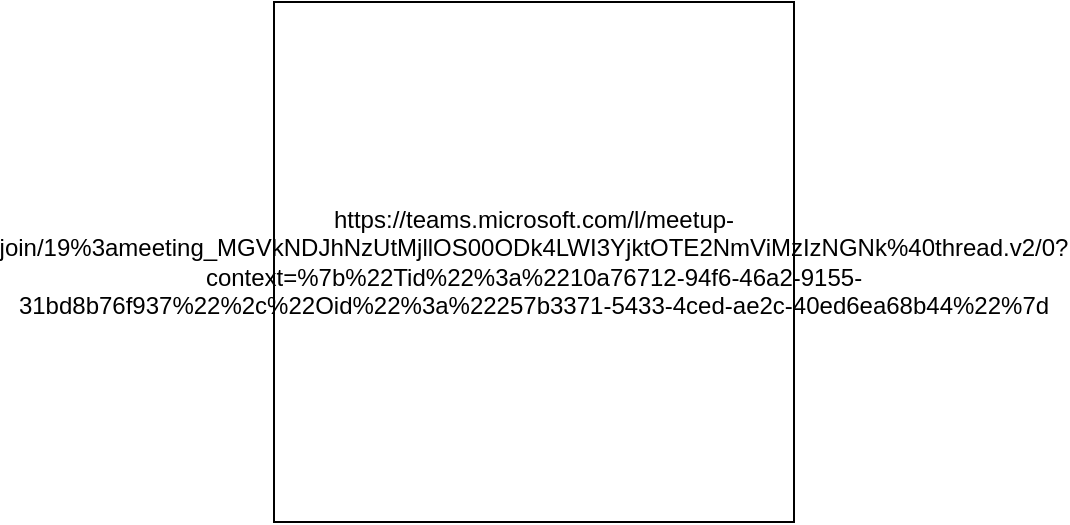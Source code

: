 <mxfile version="28.1.0">
  <diagram name="Página-1" id="LPzA1EdKOrGCX12UJips">
    <mxGraphModel dx="872" dy="421" grid="1" gridSize="10" guides="1" tooltips="1" connect="1" arrows="1" fold="1" page="1" pageScale="1" pageWidth="827" pageHeight="1169" math="0" shadow="0">
      <root>
        <mxCell id="0" />
        <mxCell id="1" parent="0" />
        <mxCell id="fDY8WagoMxv6HgcgvUBz-1" value="https://teams.microsoft.com/l/meetup-join/19%3ameeting_MGVkNDJhNzUtMjllOS00ODk4LWI3YjktOTE2NmViMzIzNGNk%40thread.v2/0?context=%7b%22Tid%22%3a%2210a76712-94f6-46a2-9155-31bd8b76f937%22%2c%22Oid%22%3a%22257b3371-5433-4ced-ae2c-40ed6ea68b44%22%7d" style="whiteSpace=wrap;html=1;aspect=fixed;" parent="1" vertex="1">
          <mxGeometry x="190" width="260" height="260" as="geometry" />
        </mxCell>
      </root>
    </mxGraphModel>
  </diagram>
</mxfile>
